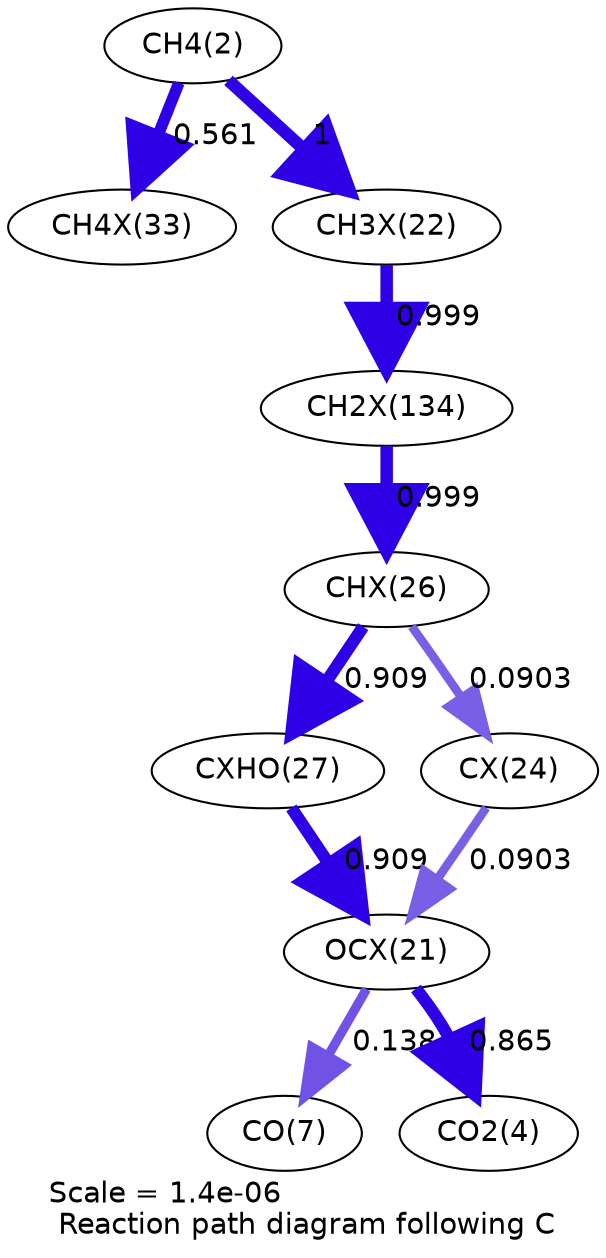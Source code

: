 digraph reaction_paths {
center=1;
s4 -> s30[fontname="Helvetica", penwidth=5.56, arrowsize=2.78, color="0.7, 1.06, 0.9"
, label=" 0.561"];
s4 -> s25[fontname="Helvetica", penwidth=6, arrowsize=3, color="0.7, 1.5, 0.9"
, label=" 1"];
s25 -> s35[fontname="Helvetica", penwidth=6, arrowsize=3, color="0.7, 1.5, 0.9"
, label=" 0.999"];
s35 -> s28[fontname="Helvetica", penwidth=6, arrowsize=3, color="0.7, 1.5, 0.9"
, label=" 0.999"];
s28 -> s29[fontname="Helvetica", penwidth=5.93, arrowsize=2.96, color="0.7, 1.41, 0.9"
, label=" 0.909"];
s28 -> s27[fontname="Helvetica", penwidth=4.18, arrowsize=2.09, color="0.7, 0.59, 0.9"
, label=" 0.0903"];
s29 -> s24[fontname="Helvetica", penwidth=5.93, arrowsize=2.96, color="0.7, 1.41, 0.9"
, label=" 0.909"];
s27 -> s24[fontname="Helvetica", penwidth=4.18, arrowsize=2.09, color="0.7, 0.59, 0.9"
, label=" 0.0903"];
s24 -> s9[fontname="Helvetica", penwidth=4.5, arrowsize=2.25, color="0.7, 0.638, 0.9"
, label=" 0.138"];
s24 -> s6[fontname="Helvetica", penwidth=5.89, arrowsize=2.95, color="0.7, 1.36, 0.9"
, label=" 0.865"];
s4 [ fontname="Helvetica", label="CH4(2)"];
s6 [ fontname="Helvetica", label="CO2(4)"];
s9 [ fontname="Helvetica", label="CO(7)"];
s24 [ fontname="Helvetica", label="OCX(21)"];
s25 [ fontname="Helvetica", label="CH3X(22)"];
s27 [ fontname="Helvetica", label="CX(24)"];
s28 [ fontname="Helvetica", label="CHX(26)"];
s29 [ fontname="Helvetica", label="CXHO(27)"];
s30 [ fontname="Helvetica", label="CH4X(33)"];
s35 [ fontname="Helvetica", label="CH2X(134)"];
 label = "Scale = 1.4e-06\l Reaction path diagram following C";
 fontname = "Helvetica";
}
